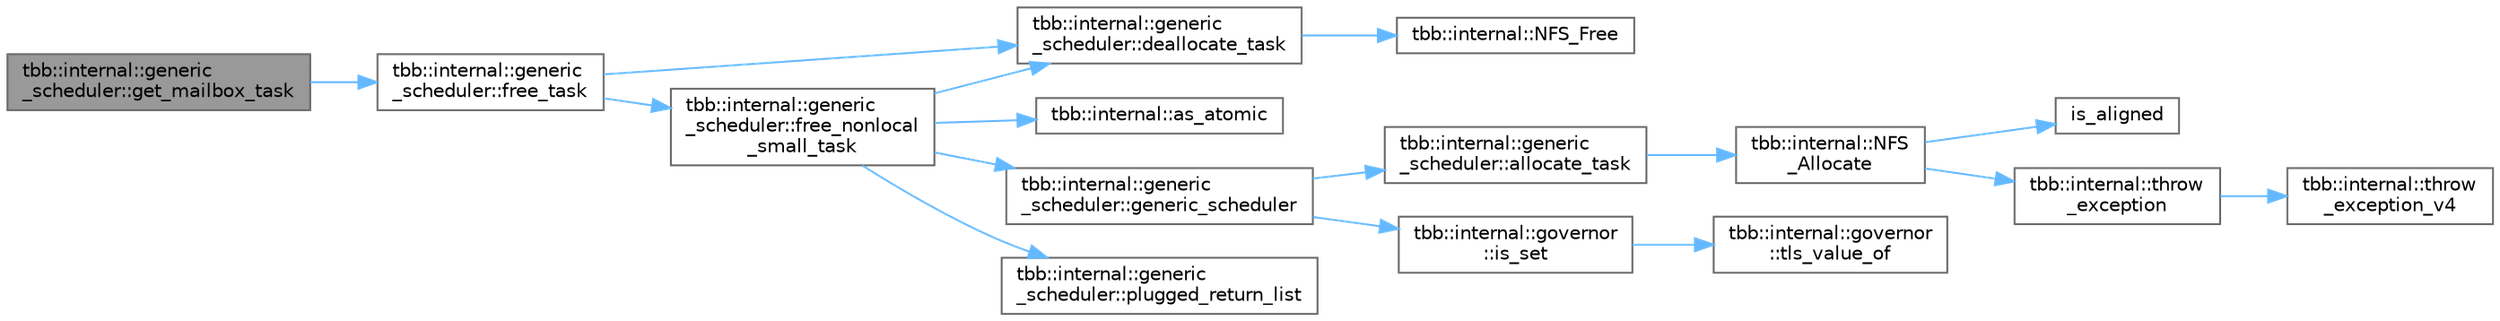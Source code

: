 digraph "tbb::internal::generic_scheduler::get_mailbox_task"
{
 // LATEX_PDF_SIZE
  bgcolor="transparent";
  edge [fontname=Helvetica,fontsize=10,labelfontname=Helvetica,labelfontsize=10];
  node [fontname=Helvetica,fontsize=10,shape=box,height=0.2,width=0.4];
  rankdir="LR";
  Node1 [id="Node000001",label="tbb::internal::generic\l_scheduler::get_mailbox_task",height=0.2,width=0.4,color="gray40", fillcolor="grey60", style="filled", fontcolor="black",tooltip="Attempt to get a task from the mailbox."];
  Node1 -> Node2 [id="edge16_Node000001_Node000002",color="steelblue1",style="solid",tooltip=" "];
  Node2 [id="Node000002",label="tbb::internal::generic\l_scheduler::free_task",height=0.2,width=0.4,color="grey40", fillcolor="white", style="filled",URL="$classtbb_1_1internal_1_1generic__scheduler.html#a12dd37171af77214add72a973e6b71ba",tooltip="Put task on free list."];
  Node2 -> Node3 [id="edge17_Node000002_Node000003",color="steelblue1",style="solid",tooltip=" "];
  Node3 [id="Node000003",label="tbb::internal::generic\l_scheduler::deallocate_task",height=0.2,width=0.4,color="grey40", fillcolor="white", style="filled",URL="$classtbb_1_1internal_1_1generic__scheduler.html#ad965858a5e7cb5574926d8d1692063b5",tooltip="Return task object to the memory allocator."];
  Node3 -> Node4 [id="edge18_Node000003_Node000004",color="steelblue1",style="solid",tooltip=" "];
  Node4 [id="Node000004",label="tbb::internal::NFS_Free",height=0.2,width=0.4,color="grey40", fillcolor="white", style="filled",URL="$namespacetbb_1_1internal.html#abd3fdd42ea716867fc95116354481b4e",tooltip=" "];
  Node2 -> Node5 [id="edge19_Node000002_Node000005",color="steelblue1",style="solid",tooltip=" "];
  Node5 [id="Node000005",label="tbb::internal::generic\l_scheduler::free_nonlocal\l_small_task",height=0.2,width=0.4,color="grey40", fillcolor="white", style="filled",URL="$classtbb_1_1internal_1_1generic__scheduler.html#a720c816c0253fe199e4583cd24090e9b",tooltip="Free a small task t that that was allocated by a different scheduler"];
  Node5 -> Node6 [id="edge20_Node000005_Node000006",color="steelblue1",style="solid",tooltip=" "];
  Node6 [id="Node000006",label="tbb::internal::as_atomic",height=0.2,width=0.4,color="grey40", fillcolor="white", style="filled",URL="$namespacetbb_1_1internal.html#a958f482f9d5f3476ca70610af5336040",tooltip=" "];
  Node5 -> Node3 [id="edge21_Node000005_Node000003",color="steelblue1",style="solid",tooltip=" "];
  Node5 -> Node7 [id="edge22_Node000005_Node000007",color="steelblue1",style="solid",tooltip=" "];
  Node7 [id="Node000007",label="tbb::internal::generic\l_scheduler::generic_scheduler",height=0.2,width=0.4,color="grey40", fillcolor="white", style="filled",URL="$classtbb_1_1internal_1_1generic__scheduler.html#a838f6ccf79d7ee8a55843de2f8004759",tooltip=" "];
  Node7 -> Node8 [id="edge23_Node000007_Node000008",color="steelblue1",style="solid",tooltip=" "];
  Node8 [id="Node000008",label="tbb::internal::generic\l_scheduler::allocate_task",height=0.2,width=0.4,color="grey40", fillcolor="white", style="filled",URL="$classtbb_1_1internal_1_1generic__scheduler.html#aa0d316e9f3063c6b57fa21e0716d4d77",tooltip="Allocate task object, either from the heap or a free list."];
  Node8 -> Node9 [id="edge24_Node000008_Node000009",color="steelblue1",style="solid",tooltip=" "];
  Node9 [id="Node000009",label="tbb::internal::NFS\l_Allocate",height=0.2,width=0.4,color="grey40", fillcolor="white", style="filled",URL="$namespacetbb_1_1internal.html#a395611542e21705f49de2a06e2c88f59",tooltip=" "];
  Node9 -> Node10 [id="edge25_Node000009_Node000010",color="steelblue1",style="solid",tooltip=" "];
  Node10 [id="Node000010",label="is_aligned",height=0.2,width=0.4,color="grey40", fillcolor="white", style="filled",URL="$harness_8h.html#a2cd6d606b7a354545b2cdecca67efa44",tooltip=" "];
  Node9 -> Node11 [id="edge26_Node000009_Node000011",color="steelblue1",style="solid",tooltip=" "];
  Node11 [id="Node000011",label="tbb::internal::throw\l_exception",height=0.2,width=0.4,color="grey40", fillcolor="white", style="filled",URL="$namespacetbb_1_1internal.html#a61a681f9fd15fdb055f7725d6416ddf4",tooltip="Versionless convenience wrapper for throw_exception_v4()"];
  Node11 -> Node12 [id="edge27_Node000011_Node000012",color="steelblue1",style="solid",tooltip=" "];
  Node12 [id="Node000012",label="tbb::internal::throw\l_exception_v4",height=0.2,width=0.4,color="grey40", fillcolor="white", style="filled",URL="$namespacetbb_1_1internal.html#adccc1f69ee5a85094eb6a5f9fbac89d7",tooltip="Gathers all throw operators in one place."];
  Node7 -> Node13 [id="edge28_Node000007_Node000013",color="steelblue1",style="solid",tooltip=" "];
  Node13 [id="Node000013",label="tbb::internal::governor\l::is_set",height=0.2,width=0.4,color="grey40", fillcolor="white", style="filled",URL="$classtbb_1_1internal_1_1governor.html#a14d4453f34a770b1c983c2ed38570e31",tooltip="Used to check validity of the local scheduler TLS contents."];
  Node13 -> Node14 [id="edge29_Node000013_Node000014",color="steelblue1",style="solid",tooltip=" "];
  Node14 [id="Node000014",label="tbb::internal::governor\l::tls_value_of",height=0.2,width=0.4,color="grey40", fillcolor="white", style="filled",URL="$classtbb_1_1internal_1_1governor.html#a342eb43ff89d1b0da4cb9aa5417b3965",tooltip="Computes the value of the TLS"];
  Node5 -> Node15 [id="edge30_Node000005_Node000015",color="steelblue1",style="solid",tooltip=" "];
  Node15 [id="Node000015",label="tbb::internal::generic\l_scheduler::plugged_return_list",height=0.2,width=0.4,color="grey40", fillcolor="white", style="filled",URL="$classtbb_1_1internal_1_1generic__scheduler.html#a190c2087092b3e0f2a39b01c7cc27e93",tooltip="Special value used to mark my_return_list as not taking any more entries."];
}
